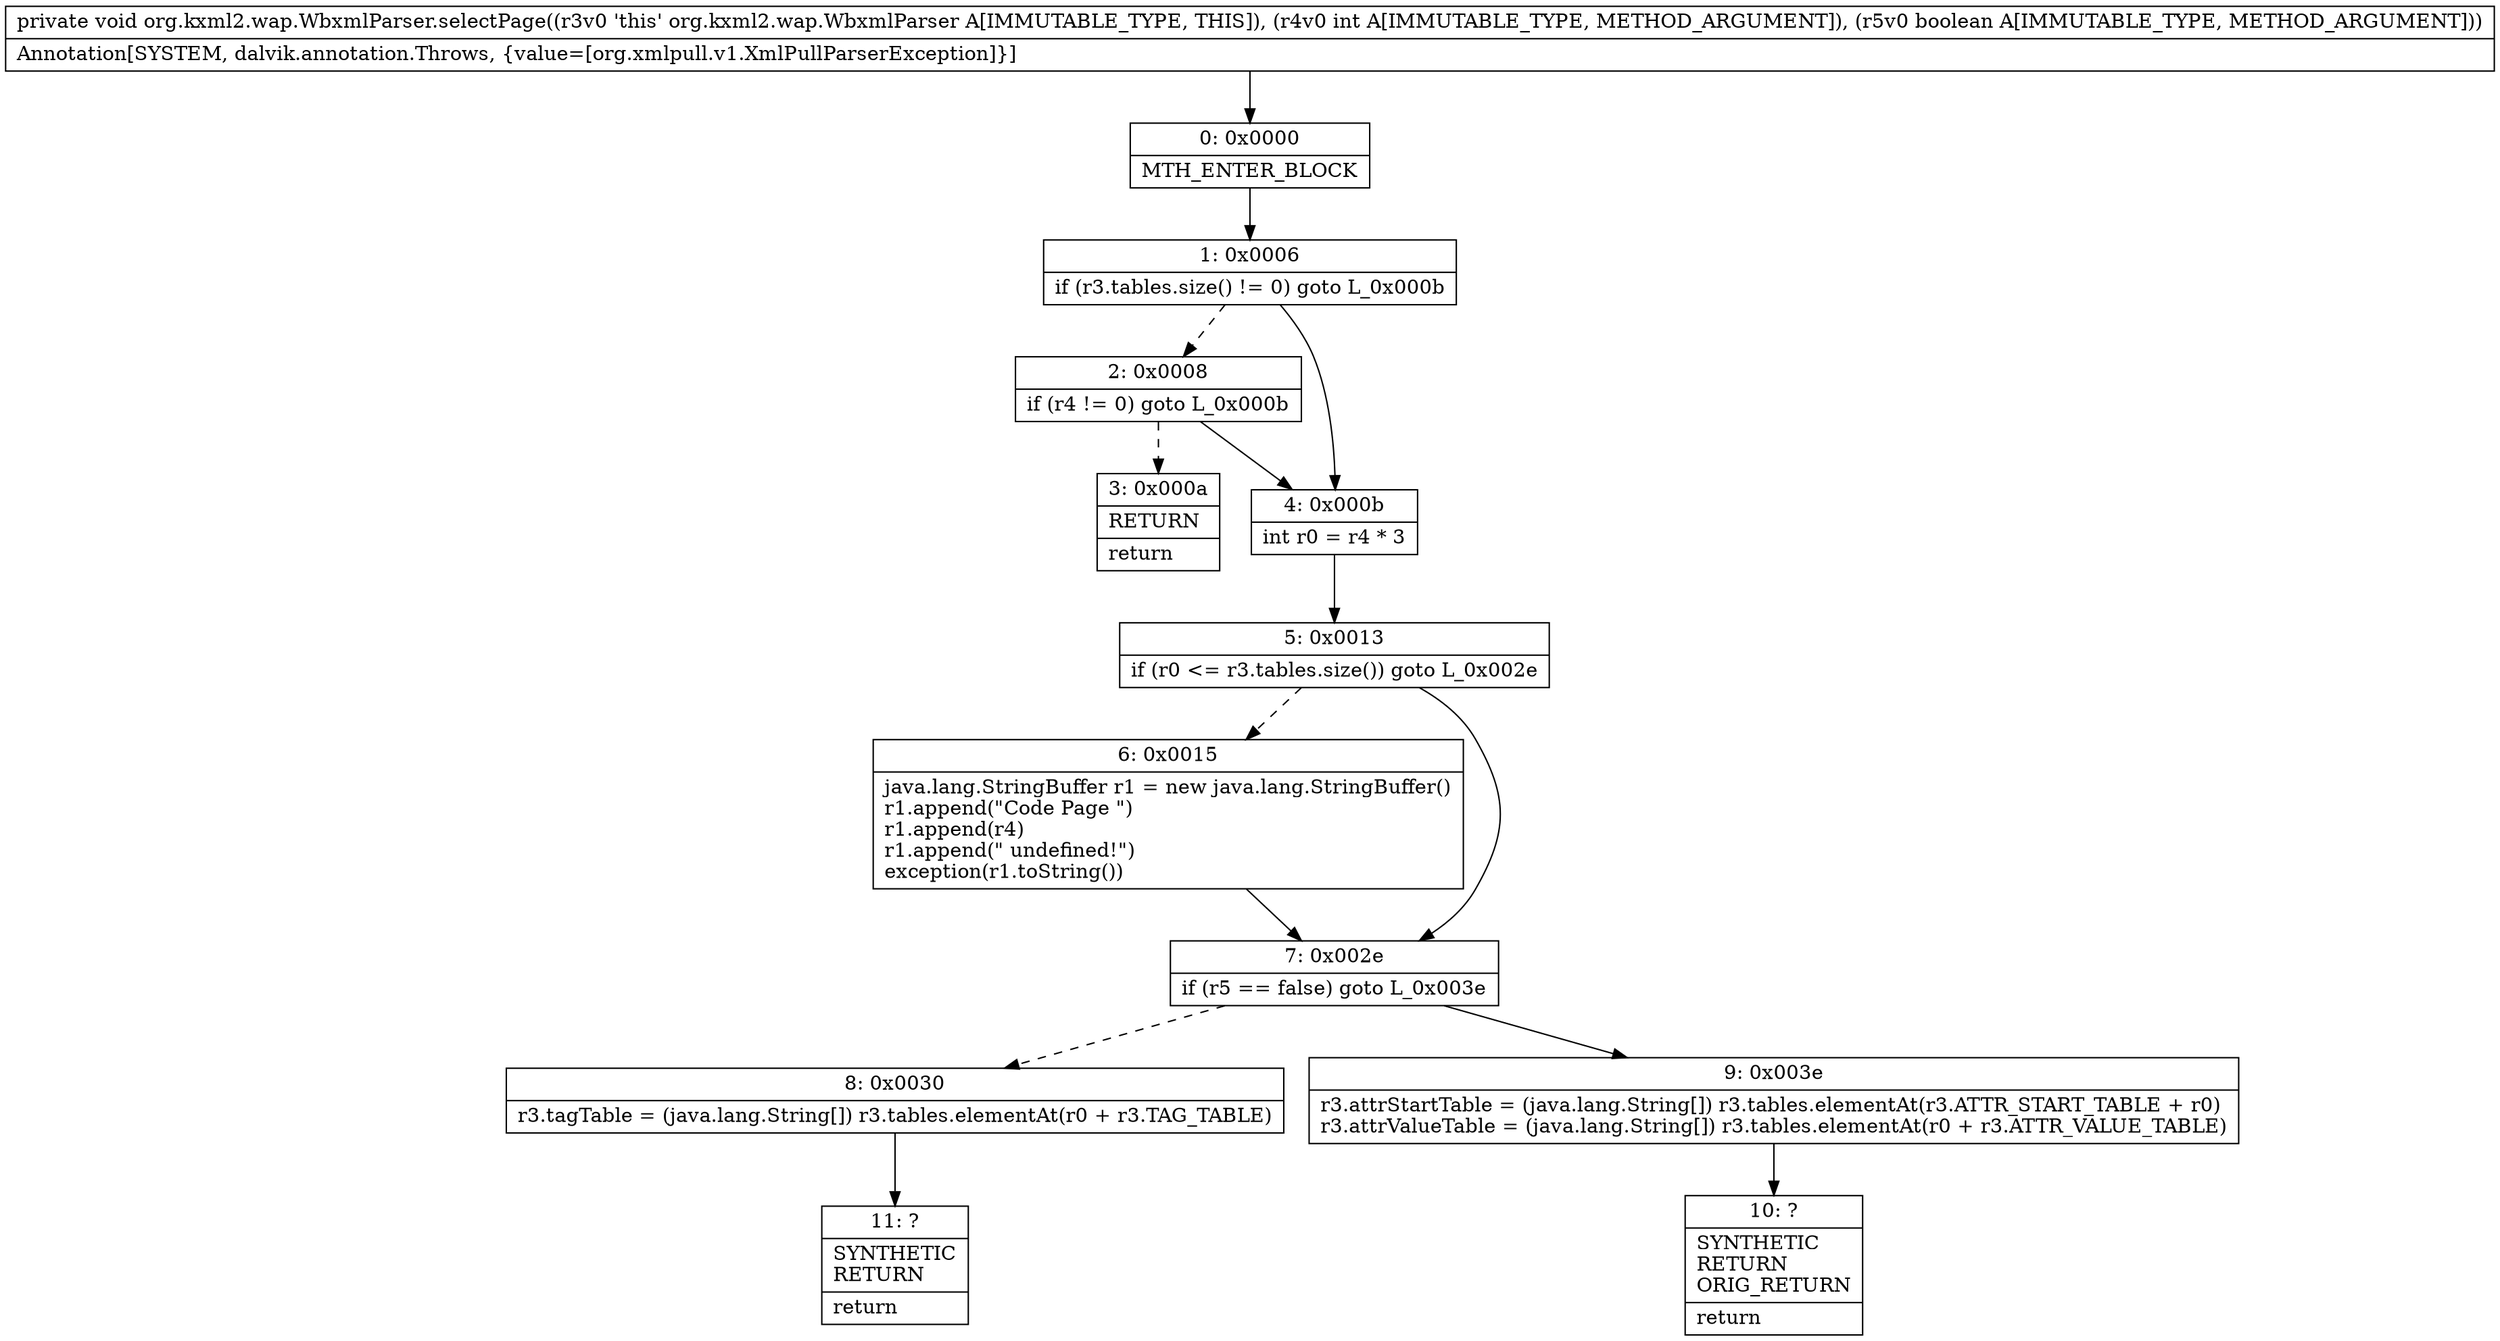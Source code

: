 digraph "CFG fororg.kxml2.wap.WbxmlParser.selectPage(IZ)V" {
Node_0 [shape=record,label="{0\:\ 0x0000|MTH_ENTER_BLOCK\l}"];
Node_1 [shape=record,label="{1\:\ 0x0006|if (r3.tables.size() != 0) goto L_0x000b\l}"];
Node_2 [shape=record,label="{2\:\ 0x0008|if (r4 != 0) goto L_0x000b\l}"];
Node_3 [shape=record,label="{3\:\ 0x000a|RETURN\l|return\l}"];
Node_4 [shape=record,label="{4\:\ 0x000b|int r0 = r4 * 3\l}"];
Node_5 [shape=record,label="{5\:\ 0x0013|if (r0 \<= r3.tables.size()) goto L_0x002e\l}"];
Node_6 [shape=record,label="{6\:\ 0x0015|java.lang.StringBuffer r1 = new java.lang.StringBuffer()\lr1.append(\"Code Page \")\lr1.append(r4)\lr1.append(\" undefined!\")\lexception(r1.toString())\l}"];
Node_7 [shape=record,label="{7\:\ 0x002e|if (r5 == false) goto L_0x003e\l}"];
Node_8 [shape=record,label="{8\:\ 0x0030|r3.tagTable = (java.lang.String[]) r3.tables.elementAt(r0 + r3.TAG_TABLE)\l}"];
Node_9 [shape=record,label="{9\:\ 0x003e|r3.attrStartTable = (java.lang.String[]) r3.tables.elementAt(r3.ATTR_START_TABLE + r0)\lr3.attrValueTable = (java.lang.String[]) r3.tables.elementAt(r0 + r3.ATTR_VALUE_TABLE)\l}"];
Node_10 [shape=record,label="{10\:\ ?|SYNTHETIC\lRETURN\lORIG_RETURN\l|return\l}"];
Node_11 [shape=record,label="{11\:\ ?|SYNTHETIC\lRETURN\l|return\l}"];
MethodNode[shape=record,label="{private void org.kxml2.wap.WbxmlParser.selectPage((r3v0 'this' org.kxml2.wap.WbxmlParser A[IMMUTABLE_TYPE, THIS]), (r4v0 int A[IMMUTABLE_TYPE, METHOD_ARGUMENT]), (r5v0 boolean A[IMMUTABLE_TYPE, METHOD_ARGUMENT]))  | Annotation[SYSTEM, dalvik.annotation.Throws, \{value=[org.xmlpull.v1.XmlPullParserException]\}]\l}"];
MethodNode -> Node_0;
Node_0 -> Node_1;
Node_1 -> Node_2[style=dashed];
Node_1 -> Node_4;
Node_2 -> Node_3[style=dashed];
Node_2 -> Node_4;
Node_4 -> Node_5;
Node_5 -> Node_6[style=dashed];
Node_5 -> Node_7;
Node_6 -> Node_7;
Node_7 -> Node_8[style=dashed];
Node_7 -> Node_9;
Node_8 -> Node_11;
Node_9 -> Node_10;
}

